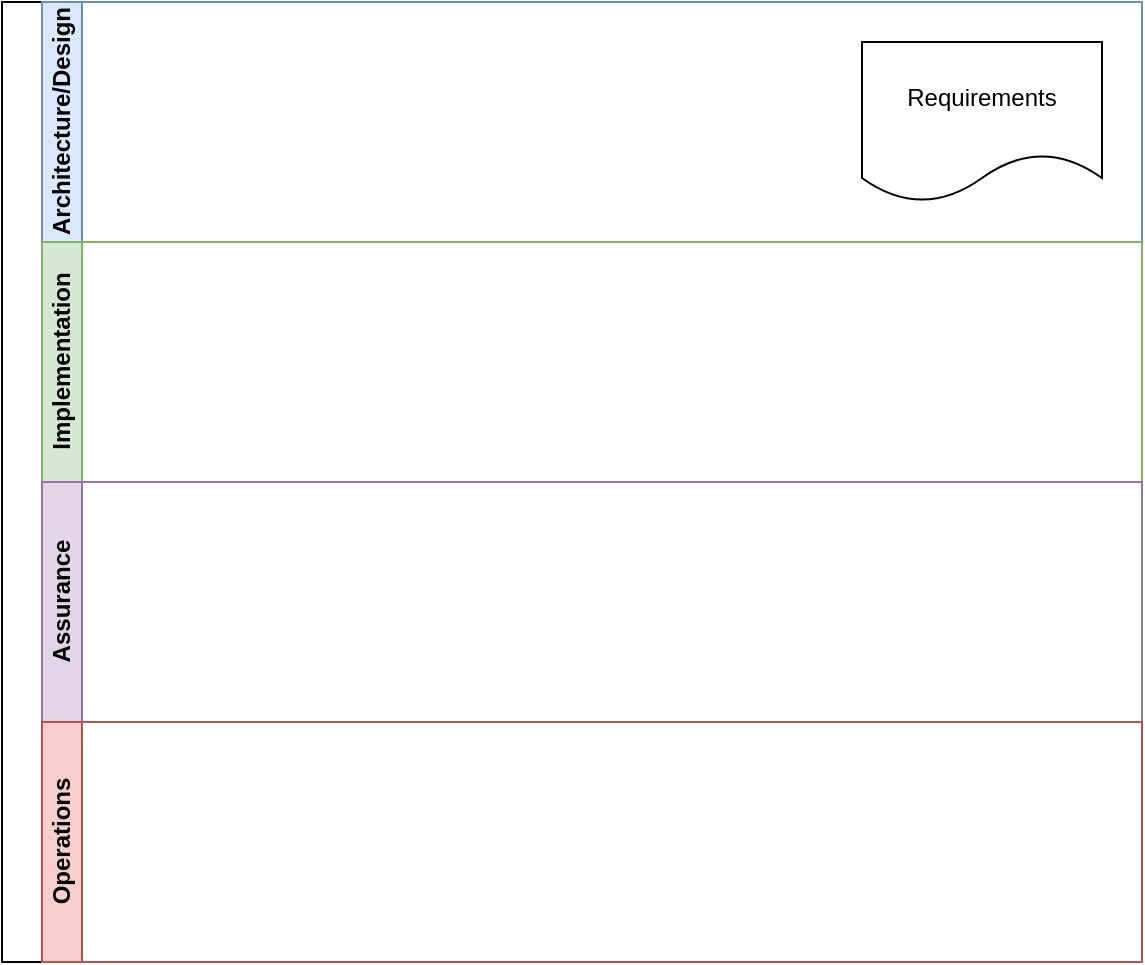 <mxfile version="20.0.1" type="github">
  <diagram id="prtHgNgQTEPvFCAcTncT" name="Page-1">
    <mxGraphModel dx="1174" dy="1803" grid="1" gridSize="10" guides="1" tooltips="1" connect="1" arrows="1" fold="1" page="1" pageScale="1" pageWidth="827" pageHeight="1169" math="0" shadow="0">
      <root>
        <mxCell id="0" />
        <mxCell id="1" parent="0" />
        <mxCell id="dNxyNK7c78bLwvsdeMH5-19" value="" style="swimlane;html=1;childLayout=stackLayout;resizeParent=1;resizeParentMax=0;horizontal=0;startSize=20;horizontalStack=0;" parent="1" vertex="1">
          <mxGeometry x="120" y="-60" width="570" height="480" as="geometry">
            <mxRectangle x="120" y="120" width="30" height="50" as="alternateBounds" />
          </mxGeometry>
        </mxCell>
        <mxCell id="dNxyNK7c78bLwvsdeMH5-20" value="Architecture/Design" style="swimlane;html=1;startSize=20;horizontal=0;fillColor=#dae8fc;strokeColor=#6c8ebf;" parent="dNxyNK7c78bLwvsdeMH5-19" vertex="1">
          <mxGeometry x="20" width="550" height="120" as="geometry" />
        </mxCell>
        <mxCell id="zL5v3ovRkYZhm5KaNyLc-6" value="Requirements" style="shape=document;whiteSpace=wrap;html=1;boundedLbl=1;labelBackgroundColor=#FFFFFF;" vertex="1" parent="dNxyNK7c78bLwvsdeMH5-20">
          <mxGeometry x="410" y="20" width="120" height="80" as="geometry" />
        </mxCell>
        <mxCell id="zL5v3ovRkYZhm5KaNyLc-1" value="Implementation" style="swimlane;html=1;startSize=20;horizontal=0;fillColor=#d5e8d4;strokeColor=#82b366;" vertex="1" parent="dNxyNK7c78bLwvsdeMH5-19">
          <mxGeometry x="20" y="120" width="550" height="120" as="geometry" />
        </mxCell>
        <mxCell id="dNxyNK7c78bLwvsdeMH5-21" value="Assurance" style="swimlane;html=1;startSize=20;horizontal=0;fillColor=#e1d5e7;strokeColor=#9673a6;" parent="dNxyNK7c78bLwvsdeMH5-19" vertex="1">
          <mxGeometry x="20" y="240" width="550" height="120" as="geometry" />
        </mxCell>
        <mxCell id="dNxyNK7c78bLwvsdeMH5-22" value="Operations" style="swimlane;html=1;startSize=20;horizontal=0;fillColor=#f8cecc;strokeColor=#b85450;" parent="dNxyNK7c78bLwvsdeMH5-19" vertex="1">
          <mxGeometry x="20" y="360" width="550" height="120" as="geometry" />
        </mxCell>
      </root>
    </mxGraphModel>
  </diagram>
</mxfile>
